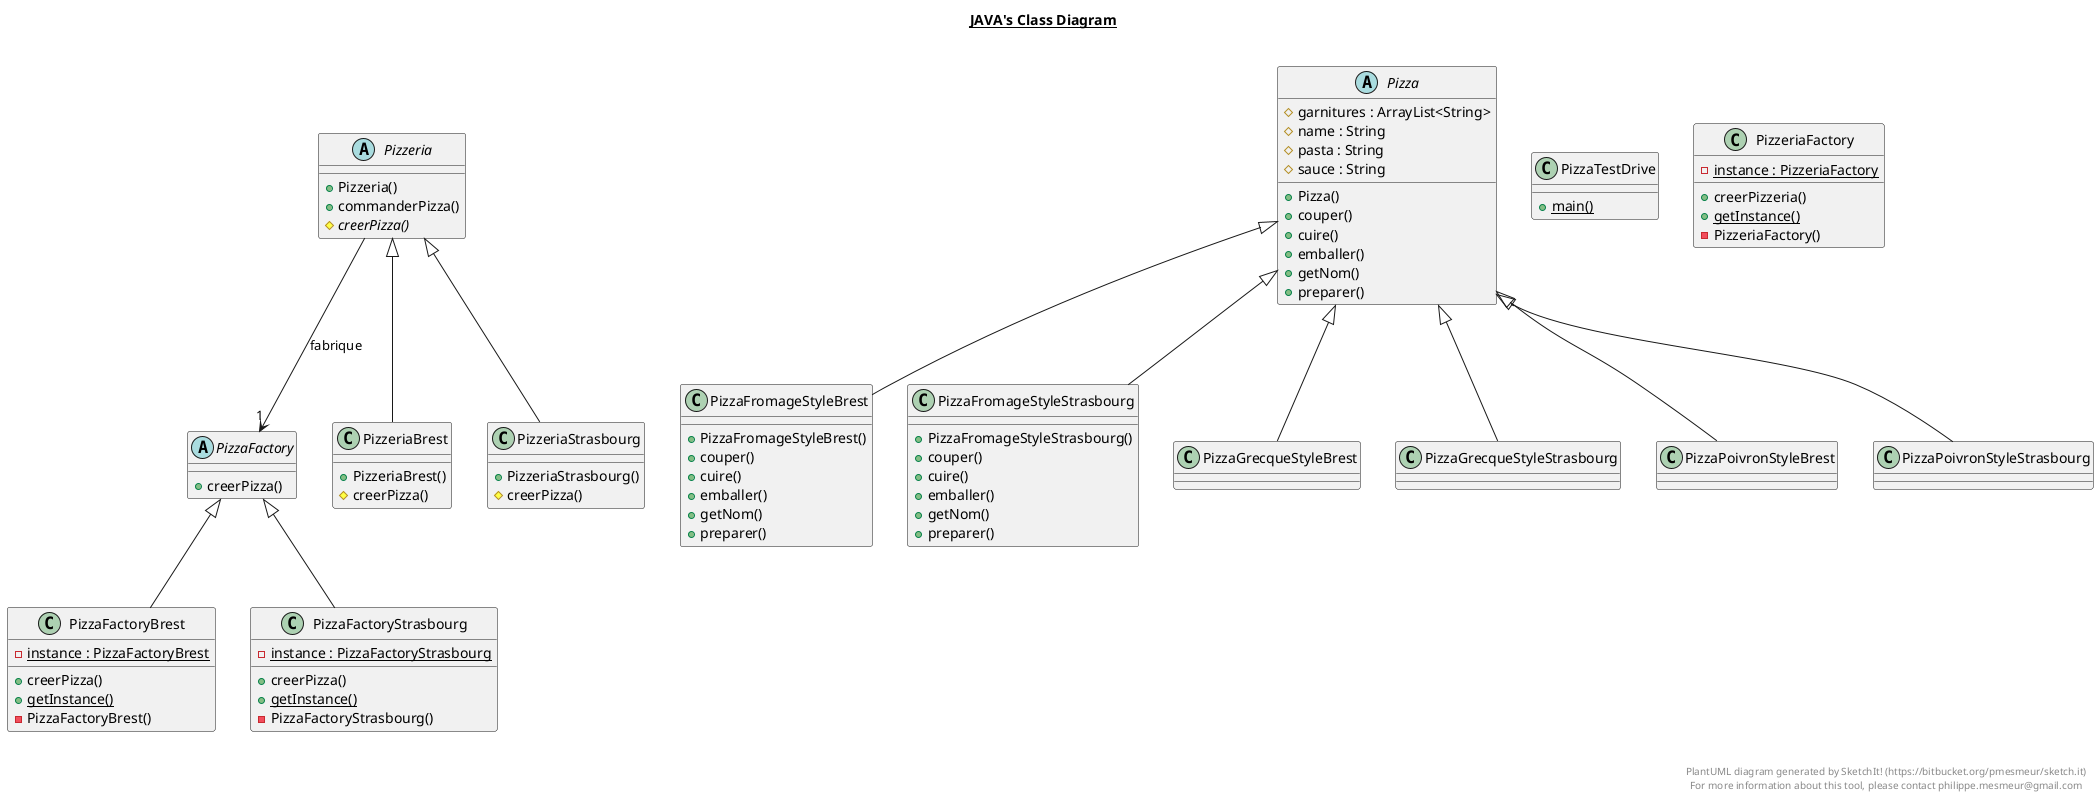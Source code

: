 @startuml

title __JAVA's Class Diagram__\n


    abstract class Pizza {
        # garnitures : ArrayList<String>
        # name : String
        # pasta : String
        # sauce : String
        + Pizza()
        + couper()
        + cuire()
        + emballer()
        + getNom()
        + preparer()
    }

  

    abstract class PizzaFactory {
        + creerPizza()
    }

  


    class PizzaFactoryBrest {
        {static} - instance : PizzaFactoryBrest
        + creerPizza()
        {static} + getInstance()
        - PizzaFactoryBrest()
    }

  


    class PizzaFactoryStrasbourg {
        {static} - instance : PizzaFactoryStrasbourg
        + creerPizza()
        {static} + getInstance()
        - PizzaFactoryStrasbourg()
    }

  


    class PizzaFromageStyleBrest {
        + PizzaFromageStyleBrest()
        + couper()
        + cuire()
        + emballer()
        + getNom()
        + preparer()

  }
  

    class PizzaFromageStyleStrasbourg {
        + PizzaFromageStyleStrasbourg()
        + couper()
        + cuire()
        + emballer()
        + getNom()
        + preparer()
    }

  


    class PizzaGrecqueStyleBrest {
    }

  


    class PizzaGrecqueStyleStrasbourg {
    }

  


    class PizzaPoivronStyleBrest {

  }
  

    class PizzaPoivronStyleStrasbourg {
    }

  


    class PizzaTestDrive {
        {static} + main()

  }
  


    abstract class Pizzeria {
        + Pizzeria()
        + commanderPizza()
        {abstract} # creerPizza()

  }
  


    class PizzeriaBrest {
        + PizzeriaBrest()
        # creerPizza()

  }
  


    class PizzeriaFactory {
        {static} - instance : PizzeriaFactory
        + creerPizzeria()
        {static} + getInstance()
        - PizzeriaFactory()

  }
  


    class PizzeriaStrasbourg {
        + PizzeriaStrasbourg()
        # creerPizza()

  }
  

  PizzaFactoryBrest -up-|> PizzaFactory
  PizzaFactoryStrasbourg -up-|> PizzaFactory
  PizzaFromageStyleBrest -up-|> Pizza
  PizzaFromageStyleStrasbourg -up-|> Pizza
  PizzaGrecqueStyleBrest -up-|> Pizza
  PizzaGrecqueStyleStrasbourg -up-|> Pizza
  PizzaPoivronStyleBrest -up-|> Pizza
  PizzaPoivronStyleStrasbourg -up-|> Pizza
  Pizzeria -->"1" PizzaFactory : fabrique
  PizzeriaBrest -up-|> Pizzeria
  PizzeriaStrasbourg -up-|> Pizzeria


right footer


PlantUML diagram generated by SketchIt! (https://bitbucket.org/pmesmeur/sketch.it)
For more information about this tool, please contact philippe.mesmeur@gmail.com
endfooter

@enduml
